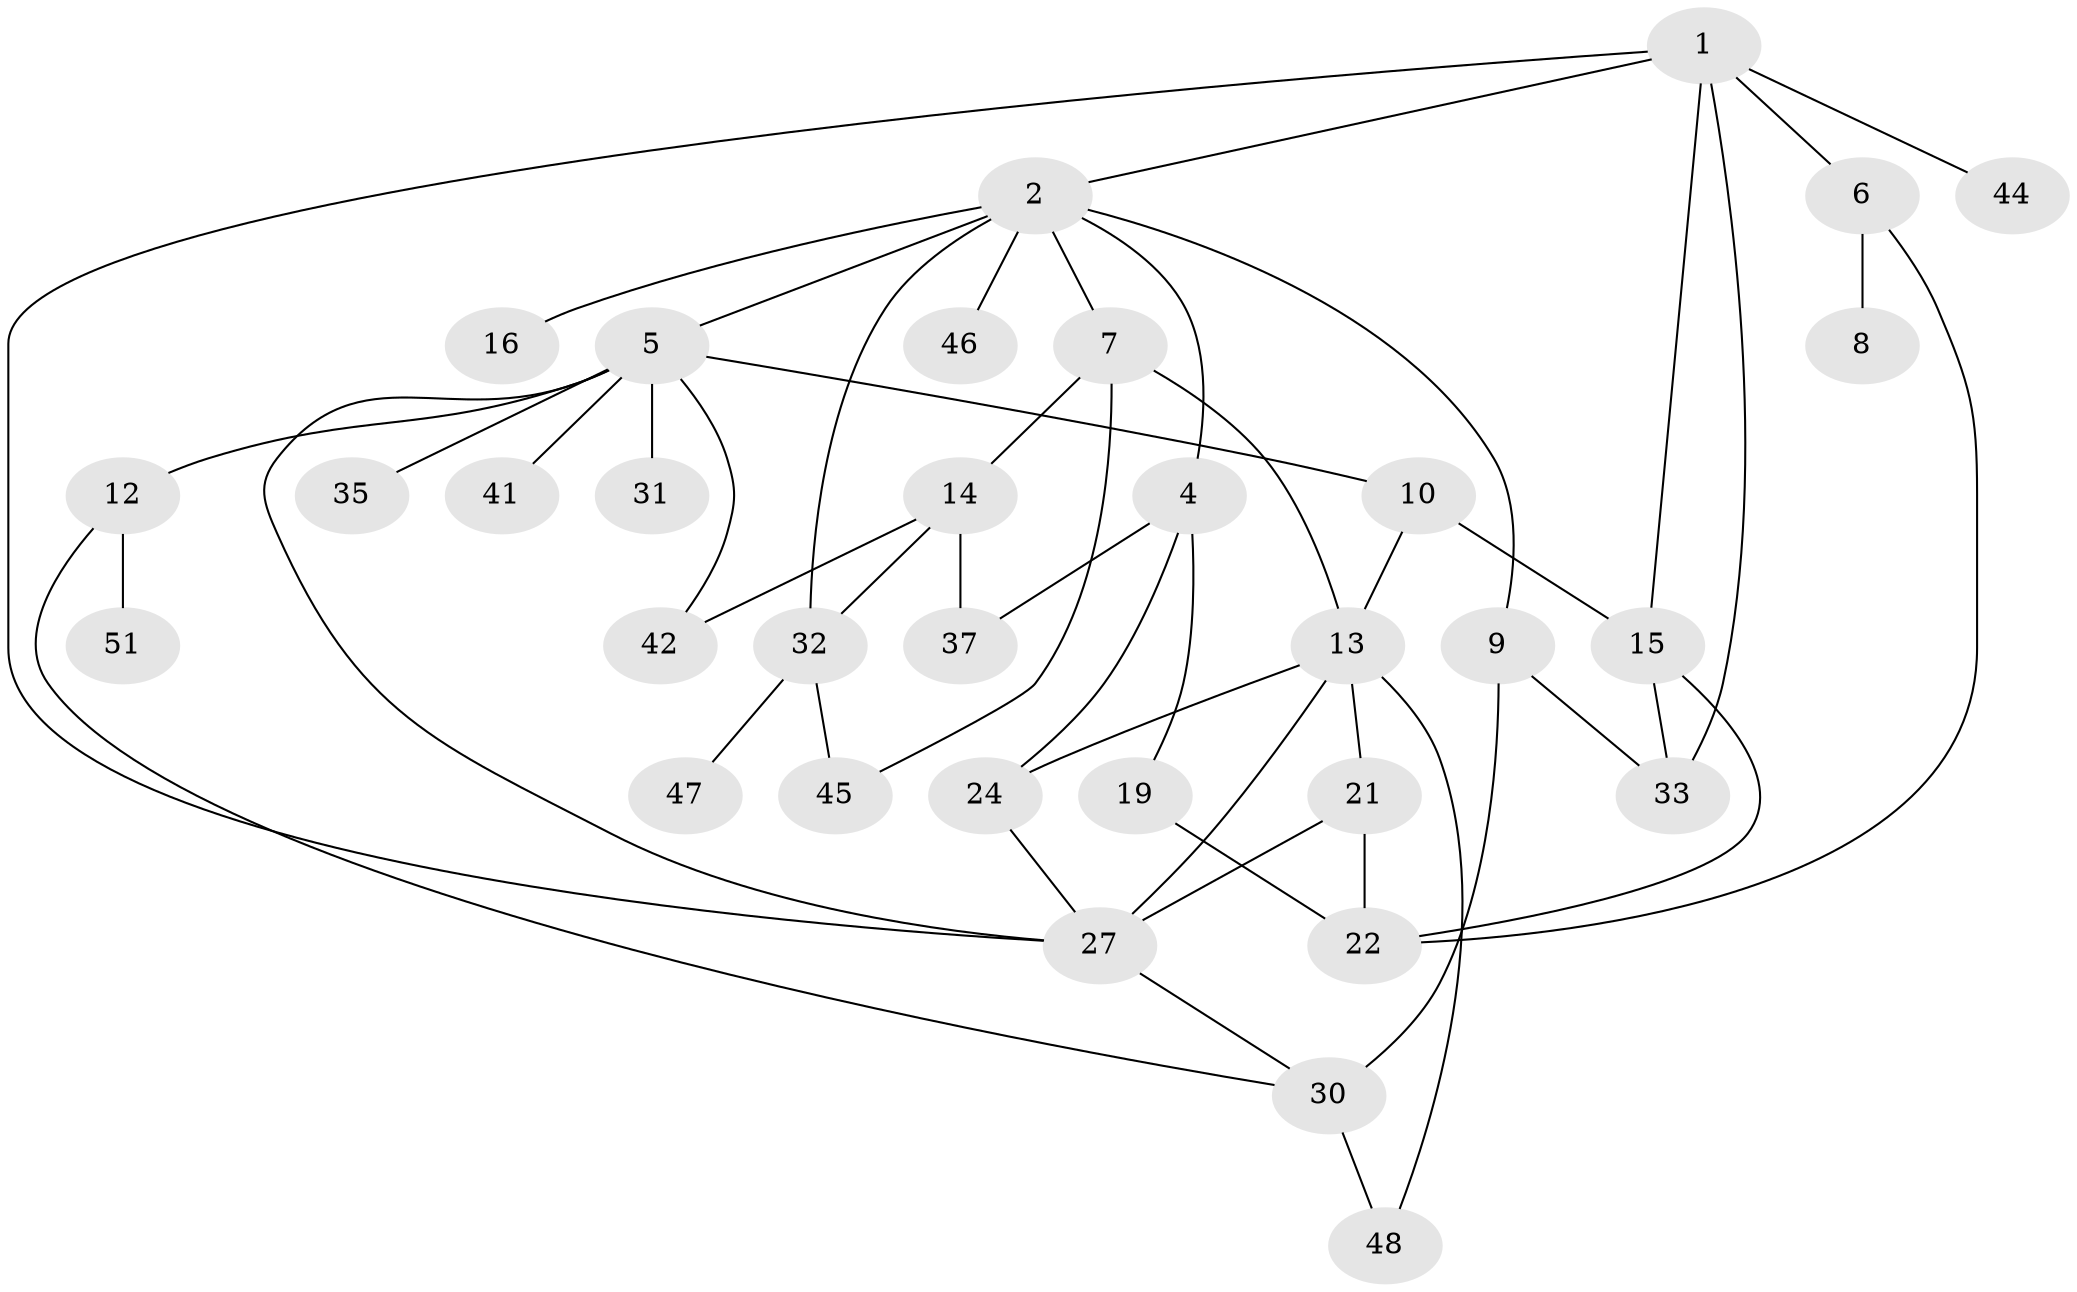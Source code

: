 // original degree distribution, {4: 0.23529411764705882, 7: 0.0392156862745098, 3: 0.1568627450980392, 1: 0.2549019607843137, 2: 0.2549019607843137, 5: 0.058823529411764705}
// Generated by graph-tools (version 1.1) at 2025/41/03/06/25 10:41:25]
// undirected, 33 vertices, 51 edges
graph export_dot {
graph [start="1"]
  node [color=gray90,style=filled];
  1 [super="+3"];
  2 [super="+18"];
  4 [super="+17"];
  5 [super="+23"];
  6 [super="+11"];
  7 [super="+34"];
  8;
  9 [super="+43"];
  10 [super="+40"];
  12 [super="+36"];
  13 [super="+20"];
  14 [super="+29"];
  15 [super="+26"];
  16;
  19;
  21;
  22 [super="+25"];
  24 [super="+49"];
  27 [super="+28"];
  30 [super="+39"];
  31;
  32 [super="+38"];
  33;
  35;
  37;
  41;
  42;
  44;
  45;
  46 [super="+50"];
  47;
  48;
  51;
  1 -- 2;
  1 -- 33;
  1 -- 44;
  1 -- 6;
  1 -- 15;
  1 -- 27;
  2 -- 4;
  2 -- 5;
  2 -- 7;
  2 -- 9;
  2 -- 16;
  2 -- 32;
  2 -- 46;
  4 -- 24;
  4 -- 37;
  4 -- 19;
  5 -- 10;
  5 -- 12;
  5 -- 35;
  5 -- 41;
  5 -- 27;
  5 -- 42;
  5 -- 31;
  6 -- 8;
  6 -- 22;
  7 -- 13;
  7 -- 14;
  7 -- 45;
  9 -- 30;
  9 -- 33;
  10 -- 15;
  10 -- 13;
  12 -- 51;
  12 -- 30;
  13 -- 27;
  13 -- 48;
  13 -- 24;
  13 -- 21;
  14 -- 32 [weight=2];
  14 -- 37;
  14 -- 42;
  15 -- 33;
  15 -- 22;
  19 -- 22;
  21 -- 22;
  21 -- 27;
  24 -- 27;
  27 -- 30;
  30 -- 48;
  32 -- 47;
  32 -- 45;
}
